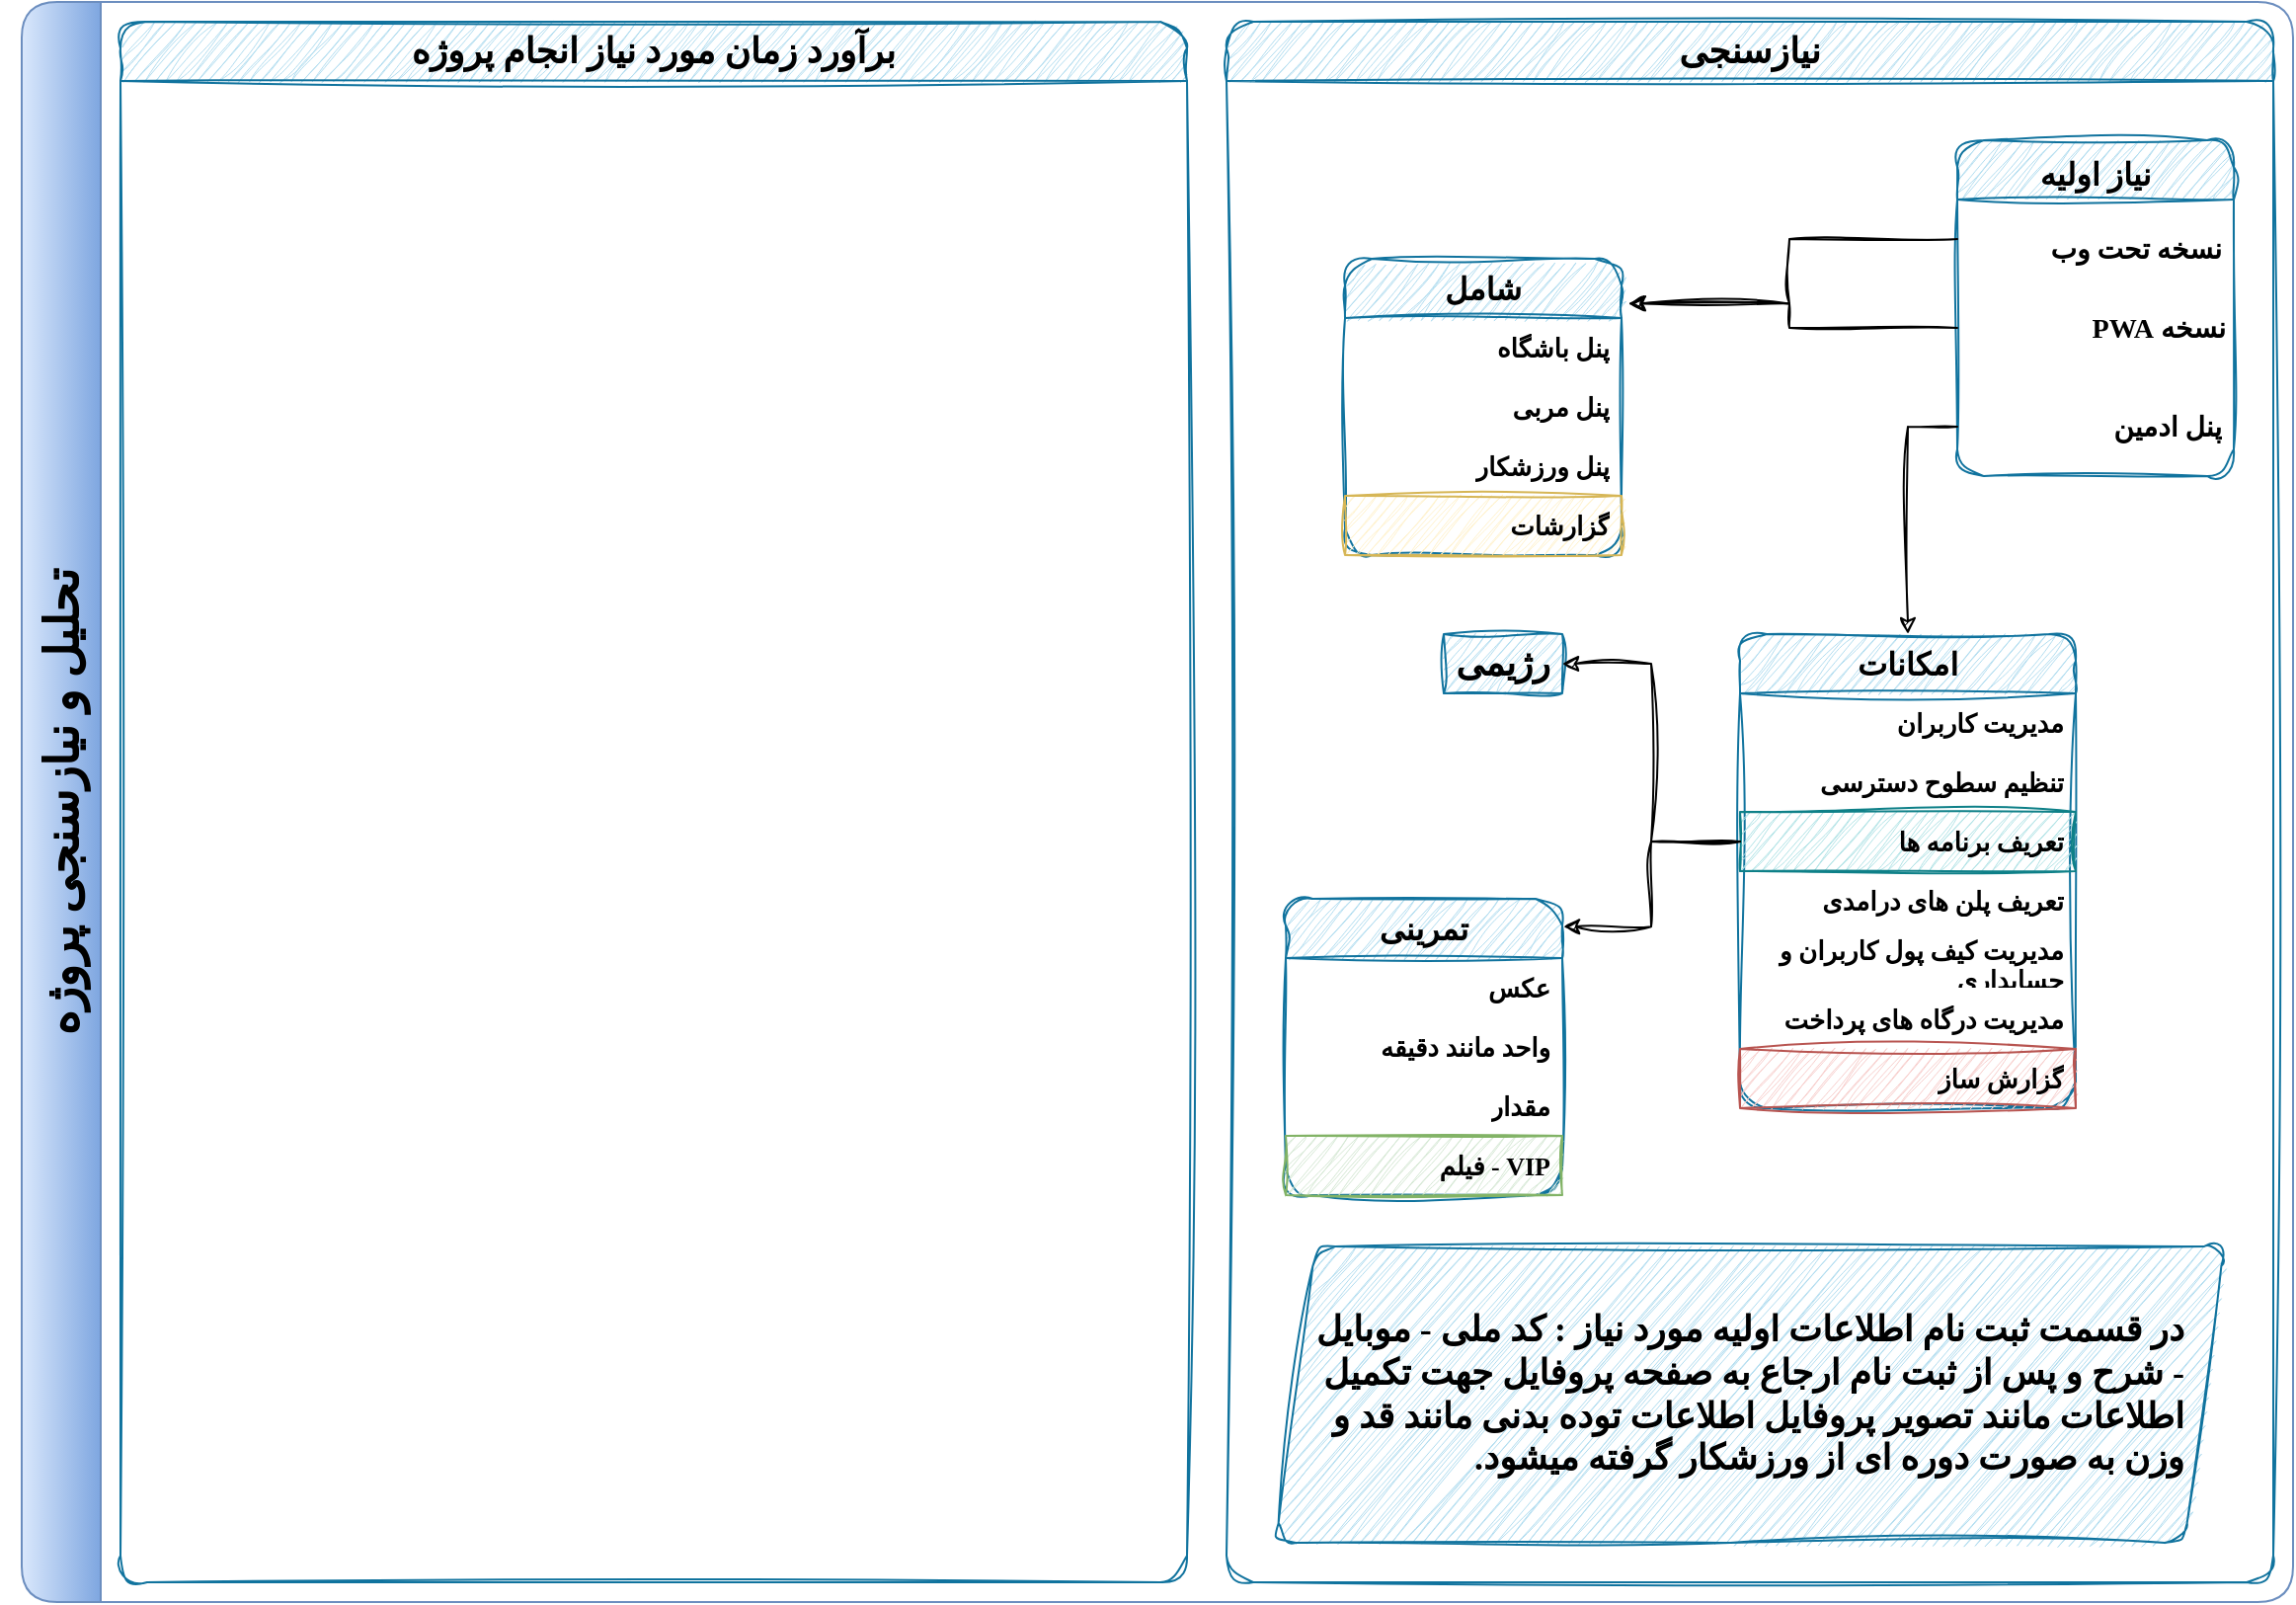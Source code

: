 <mxfile version="22.0.0" type="github">
  <diagram name="Page-1" id="x40oEDqZNqdB3pjof8ZT">
    <mxGraphModel dx="2049" dy="1129" grid="1" gridSize="10" guides="1" tooltips="1" connect="1" arrows="1" fold="1" page="1" pageScale="1" pageWidth="1169" pageHeight="827" math="0" shadow="0">
      <root>
        <mxCell id="0" />
        <mxCell id="1" parent="0" />
        <mxCell id="KSszD4i1q3WSwCHh2YaN-1" value="&lt;h1&gt;&lt;font face=&quot;Tahoma&quot;&gt;تحلیل و نیازسنجی پروژه&lt;/font&gt;&lt;/h1&gt;" style="swimlane;horizontal=0;whiteSpace=wrap;html=1;fillColor=#dae8fc;strokeColor=#6c8ebf;gradientColor=#7ea6e0;gradientDirection=east;swimlaneFillColor=#fff;rounded=1;glass=0;shadow=0;startSize=40;" vertex="1" parent="1">
          <mxGeometry x="10" y="10" width="1150" height="810" as="geometry" />
        </mxCell>
        <mxCell id="KSszD4i1q3WSwCHh2YaN-2" value="&lt;h1&gt;&lt;b&gt;&lt;font face=&quot;Tahoma&quot; style=&quot;font-size: 16px;&quot;&gt;نیاز اولیه&lt;/font&gt;&lt;/b&gt;&lt;/h1&gt;" style="swimlane;fontStyle=0;childLayout=stackLayout;horizontal=1;startSize=30;horizontalStack=0;resizeParent=1;resizeParentMax=0;resizeLast=0;collapsible=1;marginBottom=0;whiteSpace=wrap;html=1;rounded=1;shadow=0;swimlaneLine=1;sketch=1;curveFitting=1;jiggle=2;fillColor=#b1ddf0;swimlaneFillColor=default;strokeColor=#10739e;" vertex="1" parent="KSszD4i1q3WSwCHh2YaN-1">
          <mxGeometry x="980" y="70" width="140" height="170" as="geometry" />
        </mxCell>
        <mxCell id="KSszD4i1q3WSwCHh2YaN-3" value="&lt;h3&gt;&lt;font face=&quot;Tahoma&quot;&gt;نسخه تحت وب&lt;/font&gt;&lt;/h3&gt;" style="text;strokeColor=none;fillColor=none;align=right;verticalAlign=middle;spacingLeft=4;spacingRight=4;overflow=hidden;points=[[0,0.5],[1,0.5]];portConstraint=eastwest;rotatable=0;whiteSpace=wrap;html=1;" vertex="1" parent="KSszD4i1q3WSwCHh2YaN-2">
          <mxGeometry y="30" width="140" height="40" as="geometry" />
        </mxCell>
        <mxCell id="KSszD4i1q3WSwCHh2YaN-4" value="&lt;h3&gt;&lt;font face=&quot;Tahoma&quot;&gt;نسخه PWA&lt;/font&gt;&lt;/h3&gt;" style="text;strokeColor=none;fillColor=none;align=left;verticalAlign=middle;spacingLeft=4;spacingRight=4;overflow=hidden;points=[[0,0.5],[1,0.5]];portConstraint=eastwest;rotatable=0;whiteSpace=wrap;html=1;textDirection=rtl;" vertex="1" parent="KSszD4i1q3WSwCHh2YaN-2">
          <mxGeometry y="70" width="140" height="50" as="geometry" />
        </mxCell>
        <mxCell id="KSszD4i1q3WSwCHh2YaN-5" value="&lt;h3&gt;&lt;font face=&quot;Tahoma&quot;&gt;پنل ادمین&lt;/font&gt;&lt;/h3&gt;" style="text;strokeColor=none;fillColor=none;align=right;verticalAlign=middle;spacingLeft=4;spacingRight=4;overflow=hidden;points=[[0,0.5],[1,0.5]];portConstraint=eastwest;rotatable=0;whiteSpace=wrap;html=1;" vertex="1" parent="KSszD4i1q3WSwCHh2YaN-2">
          <mxGeometry y="120" width="140" height="50" as="geometry" />
        </mxCell>
        <mxCell id="KSszD4i1q3WSwCHh2YaN-21" style="edgeStyle=orthogonalEdgeStyle;rounded=0;orthogonalLoop=1;jettySize=auto;html=1;entryX=1.024;entryY=0.151;entryDx=0;entryDy=0;fontFamily=Helvetica;fontSize=12;fontColor=default;startSize=30;sketch=1;curveFitting=1;jiggle=2;entryPerimeter=0;" edge="1" parent="KSszD4i1q3WSwCHh2YaN-1" source="KSszD4i1q3WSwCHh2YaN-3" target="KSszD4i1q3WSwCHh2YaN-23">
          <mxGeometry relative="1" as="geometry">
            <mxPoint x="860" y="150" as="targetPoint" />
          </mxGeometry>
        </mxCell>
        <mxCell id="KSszD4i1q3WSwCHh2YaN-22" style="edgeStyle=orthogonalEdgeStyle;rounded=0;orthogonalLoop=1;jettySize=auto;html=1;fontFamily=Helvetica;fontSize=12;fontColor=default;startSize=30;sketch=1;curveFitting=1;jiggle=2;entryX=1.028;entryY=0.151;entryDx=0;entryDy=0;entryPerimeter=0;" edge="1" parent="KSszD4i1q3WSwCHh2YaN-1" source="KSszD4i1q3WSwCHh2YaN-4" target="KSszD4i1q3WSwCHh2YaN-23">
          <mxGeometry relative="1" as="geometry">
            <mxPoint x="860" y="150" as="targetPoint" />
          </mxGeometry>
        </mxCell>
        <mxCell id="KSszD4i1q3WSwCHh2YaN-23" value="&lt;h2&gt;&lt;font style=&quot;font-size: 16px;&quot; face=&quot;Tahoma&quot;&gt;شامل&lt;/font&gt;&lt;/h2&gt;" style="swimlane;fontStyle=0;childLayout=stackLayout;horizontal=1;startSize=30;horizontalStack=0;resizeParent=1;resizeParentMax=0;resizeLast=0;collapsible=1;marginBottom=0;whiteSpace=wrap;html=1;rounded=1;shadow=0;sketch=1;jiggle=2;curveFitting=1;strokeColor=#10739e;align=center;verticalAlign=middle;fontFamily=Helvetica;fontSize=12;fontColor=default;fillColor=#b1ddf0;" vertex="1" parent="KSszD4i1q3WSwCHh2YaN-1">
          <mxGeometry x="670" y="130" width="140" height="150" as="geometry" />
        </mxCell>
        <mxCell id="KSszD4i1q3WSwCHh2YaN-24" value="پنل باشگاه" style="text;strokeColor=none;fillColor=none;align=right;verticalAlign=middle;spacingLeft=4;spacingRight=4;overflow=hidden;points=[[0,0.5],[1,0.5]];portConstraint=eastwest;rotatable=0;whiteSpace=wrap;html=1;fontSize=13;fontFamily=Tahoma;fontColor=default;fontStyle=1;" vertex="1" parent="KSszD4i1q3WSwCHh2YaN-23">
          <mxGeometry y="30" width="140" height="30" as="geometry" />
        </mxCell>
        <mxCell id="KSszD4i1q3WSwCHh2YaN-25" value="پنل مربی" style="text;strokeColor=none;fillColor=none;align=right;verticalAlign=middle;spacingLeft=4;spacingRight=4;overflow=hidden;points=[[0,0.5],[1,0.5]];portConstraint=eastwest;rotatable=0;whiteSpace=wrap;html=1;fontSize=13;fontFamily=Tahoma;fontColor=default;fontStyle=1" vertex="1" parent="KSszD4i1q3WSwCHh2YaN-23">
          <mxGeometry y="60" width="140" height="30" as="geometry" />
        </mxCell>
        <mxCell id="KSszD4i1q3WSwCHh2YaN-26" value="پنل ورزشکار" style="text;strokeColor=none;fillColor=none;align=right;verticalAlign=middle;spacingLeft=4;spacingRight=4;overflow=hidden;points=[[0,0.5],[1,0.5]];portConstraint=eastwest;rotatable=0;whiteSpace=wrap;html=1;fontSize=13;fontFamily=Tahoma;fontColor=default;fontStyle=1" vertex="1" parent="KSszD4i1q3WSwCHh2YaN-23">
          <mxGeometry y="90" width="140" height="30" as="geometry" />
        </mxCell>
        <mxCell id="KSszD4i1q3WSwCHh2YaN-56" value="گزارشات" style="text;strokeColor=#d6b656;fillColor=#fff2cc;align=right;verticalAlign=middle;spacingLeft=4;spacingRight=4;overflow=hidden;points=[[0,0.5],[1,0.5]];portConstraint=eastwest;rotatable=0;whiteSpace=wrap;html=1;fontSize=13;fontFamily=Tahoma;fontStyle=1;sketch=1;curveFitting=1;jiggle=2;" vertex="1" parent="KSszD4i1q3WSwCHh2YaN-23">
          <mxGeometry y="120" width="140" height="30" as="geometry" />
        </mxCell>
        <mxCell id="KSszD4i1q3WSwCHh2YaN-31" value="&lt;h2&gt;&lt;font size=&quot;1&quot; face=&quot;Tahoma&quot;&gt;&lt;b style=&quot;font-size: 16px;&quot;&gt;امکانات&lt;/b&gt;&lt;/font&gt;&lt;/h2&gt;" style="swimlane;fontStyle=0;childLayout=stackLayout;horizontal=1;startSize=30;horizontalStack=0;resizeParent=1;resizeParentMax=0;resizeLast=0;collapsible=1;marginBottom=0;whiteSpace=wrap;html=1;rounded=1;shadow=0;sketch=1;jiggle=2;curveFitting=1;strokeColor=#10739e;align=center;verticalAlign=middle;fontFamily=Helvetica;fontSize=12;fontColor=default;fillColor=#b1ddf0;" vertex="1" parent="KSszD4i1q3WSwCHh2YaN-1">
          <mxGeometry x="870" y="320" width="170" height="240" as="geometry" />
        </mxCell>
        <mxCell id="KSszD4i1q3WSwCHh2YaN-32" value="مدیریت کاربران" style="text;strokeColor=none;fillColor=none;align=right;verticalAlign=middle;spacingLeft=4;spacingRight=4;overflow=hidden;points=[[0,0.5],[1,0.5]];portConstraint=eastwest;rotatable=0;whiteSpace=wrap;html=1;fontSize=13;fontFamily=Tahoma;fontColor=default;fontStyle=1" vertex="1" parent="KSszD4i1q3WSwCHh2YaN-31">
          <mxGeometry y="30" width="170" height="30" as="geometry" />
        </mxCell>
        <mxCell id="KSszD4i1q3WSwCHh2YaN-33" value="تنظیم سطوح دسترسی" style="text;strokeColor=none;fillColor=none;align=right;verticalAlign=middle;spacingLeft=4;spacingRight=4;overflow=hidden;points=[[0,0.5],[1,0.5]];portConstraint=eastwest;rotatable=0;whiteSpace=wrap;html=1;fontSize=13;fontFamily=Tahoma;fontColor=default;fontStyle=1" vertex="1" parent="KSszD4i1q3WSwCHh2YaN-31">
          <mxGeometry y="60" width="170" height="30" as="geometry" />
        </mxCell>
        <mxCell id="KSszD4i1q3WSwCHh2YaN-34" value="تعریف برنامه ها" style="text;strokeColor=#0e8088;fillColor=#b0e3e6;align=right;verticalAlign=middle;spacingLeft=4;spacingRight=4;overflow=hidden;points=[[0,0.5],[1,0.5]];portConstraint=eastwest;rotatable=0;whiteSpace=wrap;html=1;fontSize=13;fontFamily=Tahoma;fontStyle=1;sketch=1;curveFitting=1;jiggle=2;" vertex="1" parent="KSszD4i1q3WSwCHh2YaN-31">
          <mxGeometry y="90" width="170" height="30" as="geometry" />
        </mxCell>
        <mxCell id="KSszD4i1q3WSwCHh2YaN-43" value="تعریف پلن های درامدی" style="text;strokeColor=none;fillColor=none;align=right;verticalAlign=middle;spacingLeft=4;spacingRight=4;overflow=hidden;points=[[0,0.5],[1,0.5]];portConstraint=eastwest;rotatable=0;whiteSpace=wrap;html=1;fontSize=13;fontFamily=Tahoma;fontStyle=1;" vertex="1" parent="KSszD4i1q3WSwCHh2YaN-31">
          <mxGeometry y="120" width="170" height="30" as="geometry" />
        </mxCell>
        <mxCell id="KSszD4i1q3WSwCHh2YaN-44" value="مدیریت کیف پول کاربران و حسابداری" style="text;strokeColor=none;fillColor=none;align=right;verticalAlign=middle;spacingLeft=4;spacingRight=4;overflow=hidden;points=[[0,0.5],[1,0.5]];portConstraint=eastwest;rotatable=0;whiteSpace=wrap;html=1;fontSize=13;fontFamily=Tahoma;fontStyle=1;" vertex="1" parent="KSszD4i1q3WSwCHh2YaN-31">
          <mxGeometry y="150" width="170" height="30" as="geometry" />
        </mxCell>
        <mxCell id="KSszD4i1q3WSwCHh2YaN-45" value="مدیریت درگاه های پرداخت" style="text;strokeColor=none;fillColor=none;align=right;verticalAlign=middle;spacingLeft=4;spacingRight=4;overflow=hidden;points=[[0,0.5],[1,0.5]];portConstraint=eastwest;rotatable=0;whiteSpace=wrap;html=1;fontSize=13;fontFamily=Tahoma;fontStyle=1;" vertex="1" parent="KSszD4i1q3WSwCHh2YaN-31">
          <mxGeometry y="180" width="170" height="30" as="geometry" />
        </mxCell>
        <mxCell id="KSszD4i1q3WSwCHh2YaN-57" value="گزارش ساز" style="text;strokeColor=#b85450;fillColor=#f8cecc;align=right;verticalAlign=middle;spacingLeft=4;spacingRight=4;overflow=hidden;points=[[0,0.5],[1,0.5]];portConstraint=eastwest;rotatable=0;whiteSpace=wrap;html=1;fontSize=13;fontFamily=Tahoma;fontStyle=1;sketch=1;curveFitting=1;jiggle=2;" vertex="1" parent="KSszD4i1q3WSwCHh2YaN-31">
          <mxGeometry y="210" width="170" height="30" as="geometry" />
        </mxCell>
        <mxCell id="KSszD4i1q3WSwCHh2YaN-36" style="edgeStyle=orthogonalEdgeStyle;shape=connector;rounded=0;sketch=1;jiggle=2;curveFitting=1;orthogonalLoop=1;jettySize=auto;html=1;entryX=0.5;entryY=0;entryDx=0;entryDy=0;labelBackgroundColor=default;strokeColor=default;align=center;verticalAlign=middle;fontFamily=Helvetica;fontSize=12;fontColor=default;endArrow=classic;startSize=30;" edge="1" parent="KSszD4i1q3WSwCHh2YaN-1" source="KSszD4i1q3WSwCHh2YaN-5" target="KSszD4i1q3WSwCHh2YaN-31">
          <mxGeometry relative="1" as="geometry" />
        </mxCell>
        <mxCell id="KSszD4i1q3WSwCHh2YaN-38" value="&lt;h2&gt;&lt;font face=&quot;Tahoma&quot;&gt;رژیمی&lt;/font&gt;&lt;/h2&gt;" style="text;html=1;strokeColor=#10739e;fillColor=#b1ddf0;align=center;verticalAlign=middle;whiteSpace=wrap;rounded=0;fontSize=12;fontFamily=Helvetica;labelBorderColor=none;labelBackgroundColor=none;sketch=1;curveFitting=1;jiggle=2;" vertex="1" parent="KSszD4i1q3WSwCHh2YaN-1">
          <mxGeometry x="720" y="320" width="60" height="30" as="geometry" />
        </mxCell>
        <mxCell id="KSszD4i1q3WSwCHh2YaN-40" style="edgeStyle=orthogonalEdgeStyle;shape=connector;rounded=0;sketch=1;jiggle=2;curveFitting=1;orthogonalLoop=1;jettySize=auto;html=1;entryX=1;entryY=0.5;entryDx=0;entryDy=0;labelBackgroundColor=default;strokeColor=default;align=center;verticalAlign=middle;fontFamily=Helvetica;fontSize=12;fontColor=default;endArrow=classic;startSize=30;" edge="1" parent="KSszD4i1q3WSwCHh2YaN-1" source="KSszD4i1q3WSwCHh2YaN-34" target="KSszD4i1q3WSwCHh2YaN-38">
          <mxGeometry relative="1" as="geometry" />
        </mxCell>
        <mxCell id="KSszD4i1q3WSwCHh2YaN-50" value="&lt;h2&gt;&lt;font style=&quot;font-size: 16px;&quot; face=&quot;Tahoma&quot;&gt;تمرینی&lt;/font&gt;&lt;/h2&gt;" style="swimlane;fontStyle=0;childLayout=stackLayout;horizontal=1;startSize=30;horizontalStack=0;resizeParent=1;resizeParentMax=0;resizeLast=0;collapsible=1;marginBottom=0;whiteSpace=wrap;html=1;rounded=1;shadow=0;sketch=1;jiggle=2;curveFitting=1;strokeColor=#10739e;align=center;verticalAlign=middle;fontFamily=Helvetica;fontSize=12;fontColor=default;fillColor=#b1ddf0;" vertex="1" parent="KSszD4i1q3WSwCHh2YaN-1">
          <mxGeometry x="640" y="454" width="140" height="150" as="geometry" />
        </mxCell>
        <mxCell id="KSszD4i1q3WSwCHh2YaN-51" value="عکس" style="text;strokeColor=none;fillColor=none;align=right;verticalAlign=middle;spacingLeft=4;spacingRight=4;overflow=hidden;points=[[0,0.5],[1,0.5]];portConstraint=eastwest;rotatable=0;whiteSpace=wrap;html=1;fontSize=13;fontFamily=Tahoma;fontColor=default;fontStyle=1;" vertex="1" parent="KSszD4i1q3WSwCHh2YaN-50">
          <mxGeometry y="30" width="140" height="30" as="geometry" />
        </mxCell>
        <mxCell id="KSszD4i1q3WSwCHh2YaN-52" value="واحد مانند دقیقه" style="text;strokeColor=none;fillColor=none;align=right;verticalAlign=middle;spacingLeft=4;spacingRight=4;overflow=hidden;points=[[0,0.5],[1,0.5]];portConstraint=eastwest;rotatable=0;whiteSpace=wrap;html=1;fontSize=13;fontFamily=Tahoma;fontColor=default;fontStyle=1" vertex="1" parent="KSszD4i1q3WSwCHh2YaN-50">
          <mxGeometry y="60" width="140" height="30" as="geometry" />
        </mxCell>
        <mxCell id="KSszD4i1q3WSwCHh2YaN-53" value="مقدار" style="text;strokeColor=none;fillColor=none;align=right;verticalAlign=middle;spacingLeft=4;spacingRight=4;overflow=hidden;points=[[0,0.5],[1,0.5]];portConstraint=eastwest;rotatable=0;whiteSpace=wrap;html=1;fontSize=13;fontFamily=Tahoma;fontColor=default;fontStyle=1" vertex="1" parent="KSszD4i1q3WSwCHh2YaN-50">
          <mxGeometry y="90" width="140" height="30" as="geometry" />
        </mxCell>
        <mxCell id="KSszD4i1q3WSwCHh2YaN-55" value="فیلم - VIP" style="text;strokeColor=#82b366;fillColor=#d5e8d4;align=right;verticalAlign=middle;spacingLeft=4;spacingRight=4;overflow=hidden;points=[[0,0.5],[1,0.5]];portConstraint=eastwest;rotatable=0;whiteSpace=wrap;html=1;fontSize=13;fontFamily=Tahoma;fontStyle=1;sketch=1;curveFitting=1;jiggle=2;" vertex="1" parent="KSszD4i1q3WSwCHh2YaN-50">
          <mxGeometry y="120" width="140" height="30" as="geometry" />
        </mxCell>
        <mxCell id="KSszD4i1q3WSwCHh2YaN-59" value="&lt;h2&gt;&lt;font face=&quot;Tahoma&quot;&gt;نیازسنجی&lt;/font&gt;&lt;/h2&gt;" style="swimlane;whiteSpace=wrap;html=1;rounded=1;shadow=0;sketch=1;jiggle=2;curveFitting=1;strokeColor=#10739e;align=center;verticalAlign=middle;fontFamily=Helvetica;fontSize=12;fontColor=default;startSize=30;fillColor=#b1ddf0;" vertex="1" parent="KSszD4i1q3WSwCHh2YaN-1">
          <mxGeometry x="610" y="10" width="530" height="790" as="geometry" />
        </mxCell>
        <mxCell id="KSszD4i1q3WSwCHh2YaN-58" value="&lt;h2&gt;&lt;font face=&quot;Tahoma&quot;&gt;در قسمت ثبت نام اطلاعات اولیه مورد نیاز : کد ملی - موبایل - شرح و پس از ثبت نام ارجاع به صفحه پروفایل جهت تکمیل اطلاعات مانند تصویر پروفایل اطلاعات توده بدنی مانند قد و وزن به صورت دوره ای از ورزشکار گرفته میشود.&lt;/font&gt;&lt;/h2&gt;" style="shape=parallelogram;perimeter=parallelogramPerimeter;whiteSpace=wrap;html=1;fixedSize=1;rounded=1;shadow=0;sketch=1;jiggle=2;curveFitting=1;strokeColor=#10739e;align=right;verticalAlign=middle;fontFamily=Helvetica;fontSize=12;fontColor=default;startSize=30;fillColor=#b1ddf0;spacingTop=0;spacingLeft=10;spacingBottom=0;spacingRight=10;spacing=10;textDirection=rtl;" vertex="1" parent="KSszD4i1q3WSwCHh2YaN-59">
          <mxGeometry x="25" y="620" width="480" height="150" as="geometry" />
        </mxCell>
        <mxCell id="KSszD4i1q3WSwCHh2YaN-60" style="edgeStyle=orthogonalEdgeStyle;shape=connector;rounded=0;sketch=1;jiggle=2;curveFitting=1;orthogonalLoop=1;jettySize=auto;html=1;entryX=1.004;entryY=0.094;entryDx=0;entryDy=0;entryPerimeter=0;labelBackgroundColor=default;strokeColor=default;align=center;verticalAlign=middle;fontFamily=Helvetica;fontSize=12;fontColor=default;endArrow=classic;startSize=30;" edge="1" parent="KSszD4i1q3WSwCHh2YaN-1" source="KSszD4i1q3WSwCHh2YaN-34" target="KSszD4i1q3WSwCHh2YaN-50">
          <mxGeometry relative="1" as="geometry" />
        </mxCell>
        <mxCell id="KSszD4i1q3WSwCHh2YaN-61" value="&lt;h2&gt;&lt;font face=&quot;Tahoma&quot;&gt;برآورد زمان مورد نیاز انجام پروژه&lt;/font&gt;&lt;/h2&gt;" style="swimlane;whiteSpace=wrap;html=1;rounded=1;shadow=0;sketch=1;jiggle=2;curveFitting=1;strokeColor=#10739e;align=center;verticalAlign=middle;fontFamily=Helvetica;fontSize=12;fontColor=default;startSize=30;fillColor=#b1ddf0;" vertex="1" parent="KSszD4i1q3WSwCHh2YaN-1">
          <mxGeometry x="50" y="10" width="540" height="790" as="geometry" />
        </mxCell>
      </root>
    </mxGraphModel>
  </diagram>
</mxfile>
